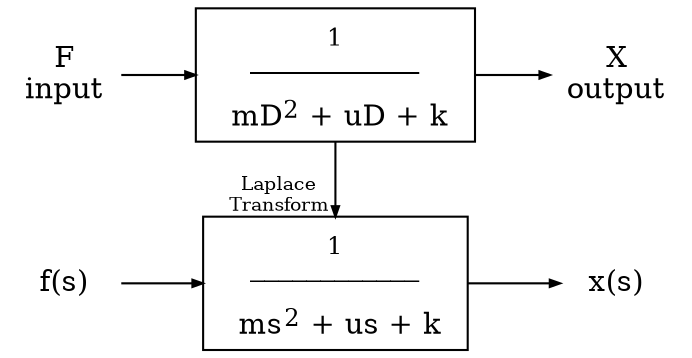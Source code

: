 digraph {

	rankdir=LR;
	a [shape=none, label="F\ninput"];
	c [shape=none, label="X\noutput"];
	b [shape=box , label=< <sub>1</sub> <br/>____________<br /> <br />  mD<sup>2</sup> + uD + k <br />>]
	d [shape=none, label="f(s)"];
	e [shape=none, label="x(s)"];
	f [shape=box , label=< <sub>1</sub> <br/>____________<br /> <br />  ms<sup>2</sup> + us + k <br />>]

	{ rank = same; d; a }
	{ rank = same; f; b }
	{ rank = same; e; c }

	a -> b [arrowsize = 0.5]
	b -> c [arrowsize = 0.5]
	d -> f [arrowsize = 0.5]
	f -> e [arrowsize = 0.5]

	b -> f [arrowsize = 0.5, headlabel = "Laplace \nTransform ", minlen = 2, fontsize=9]
	
}